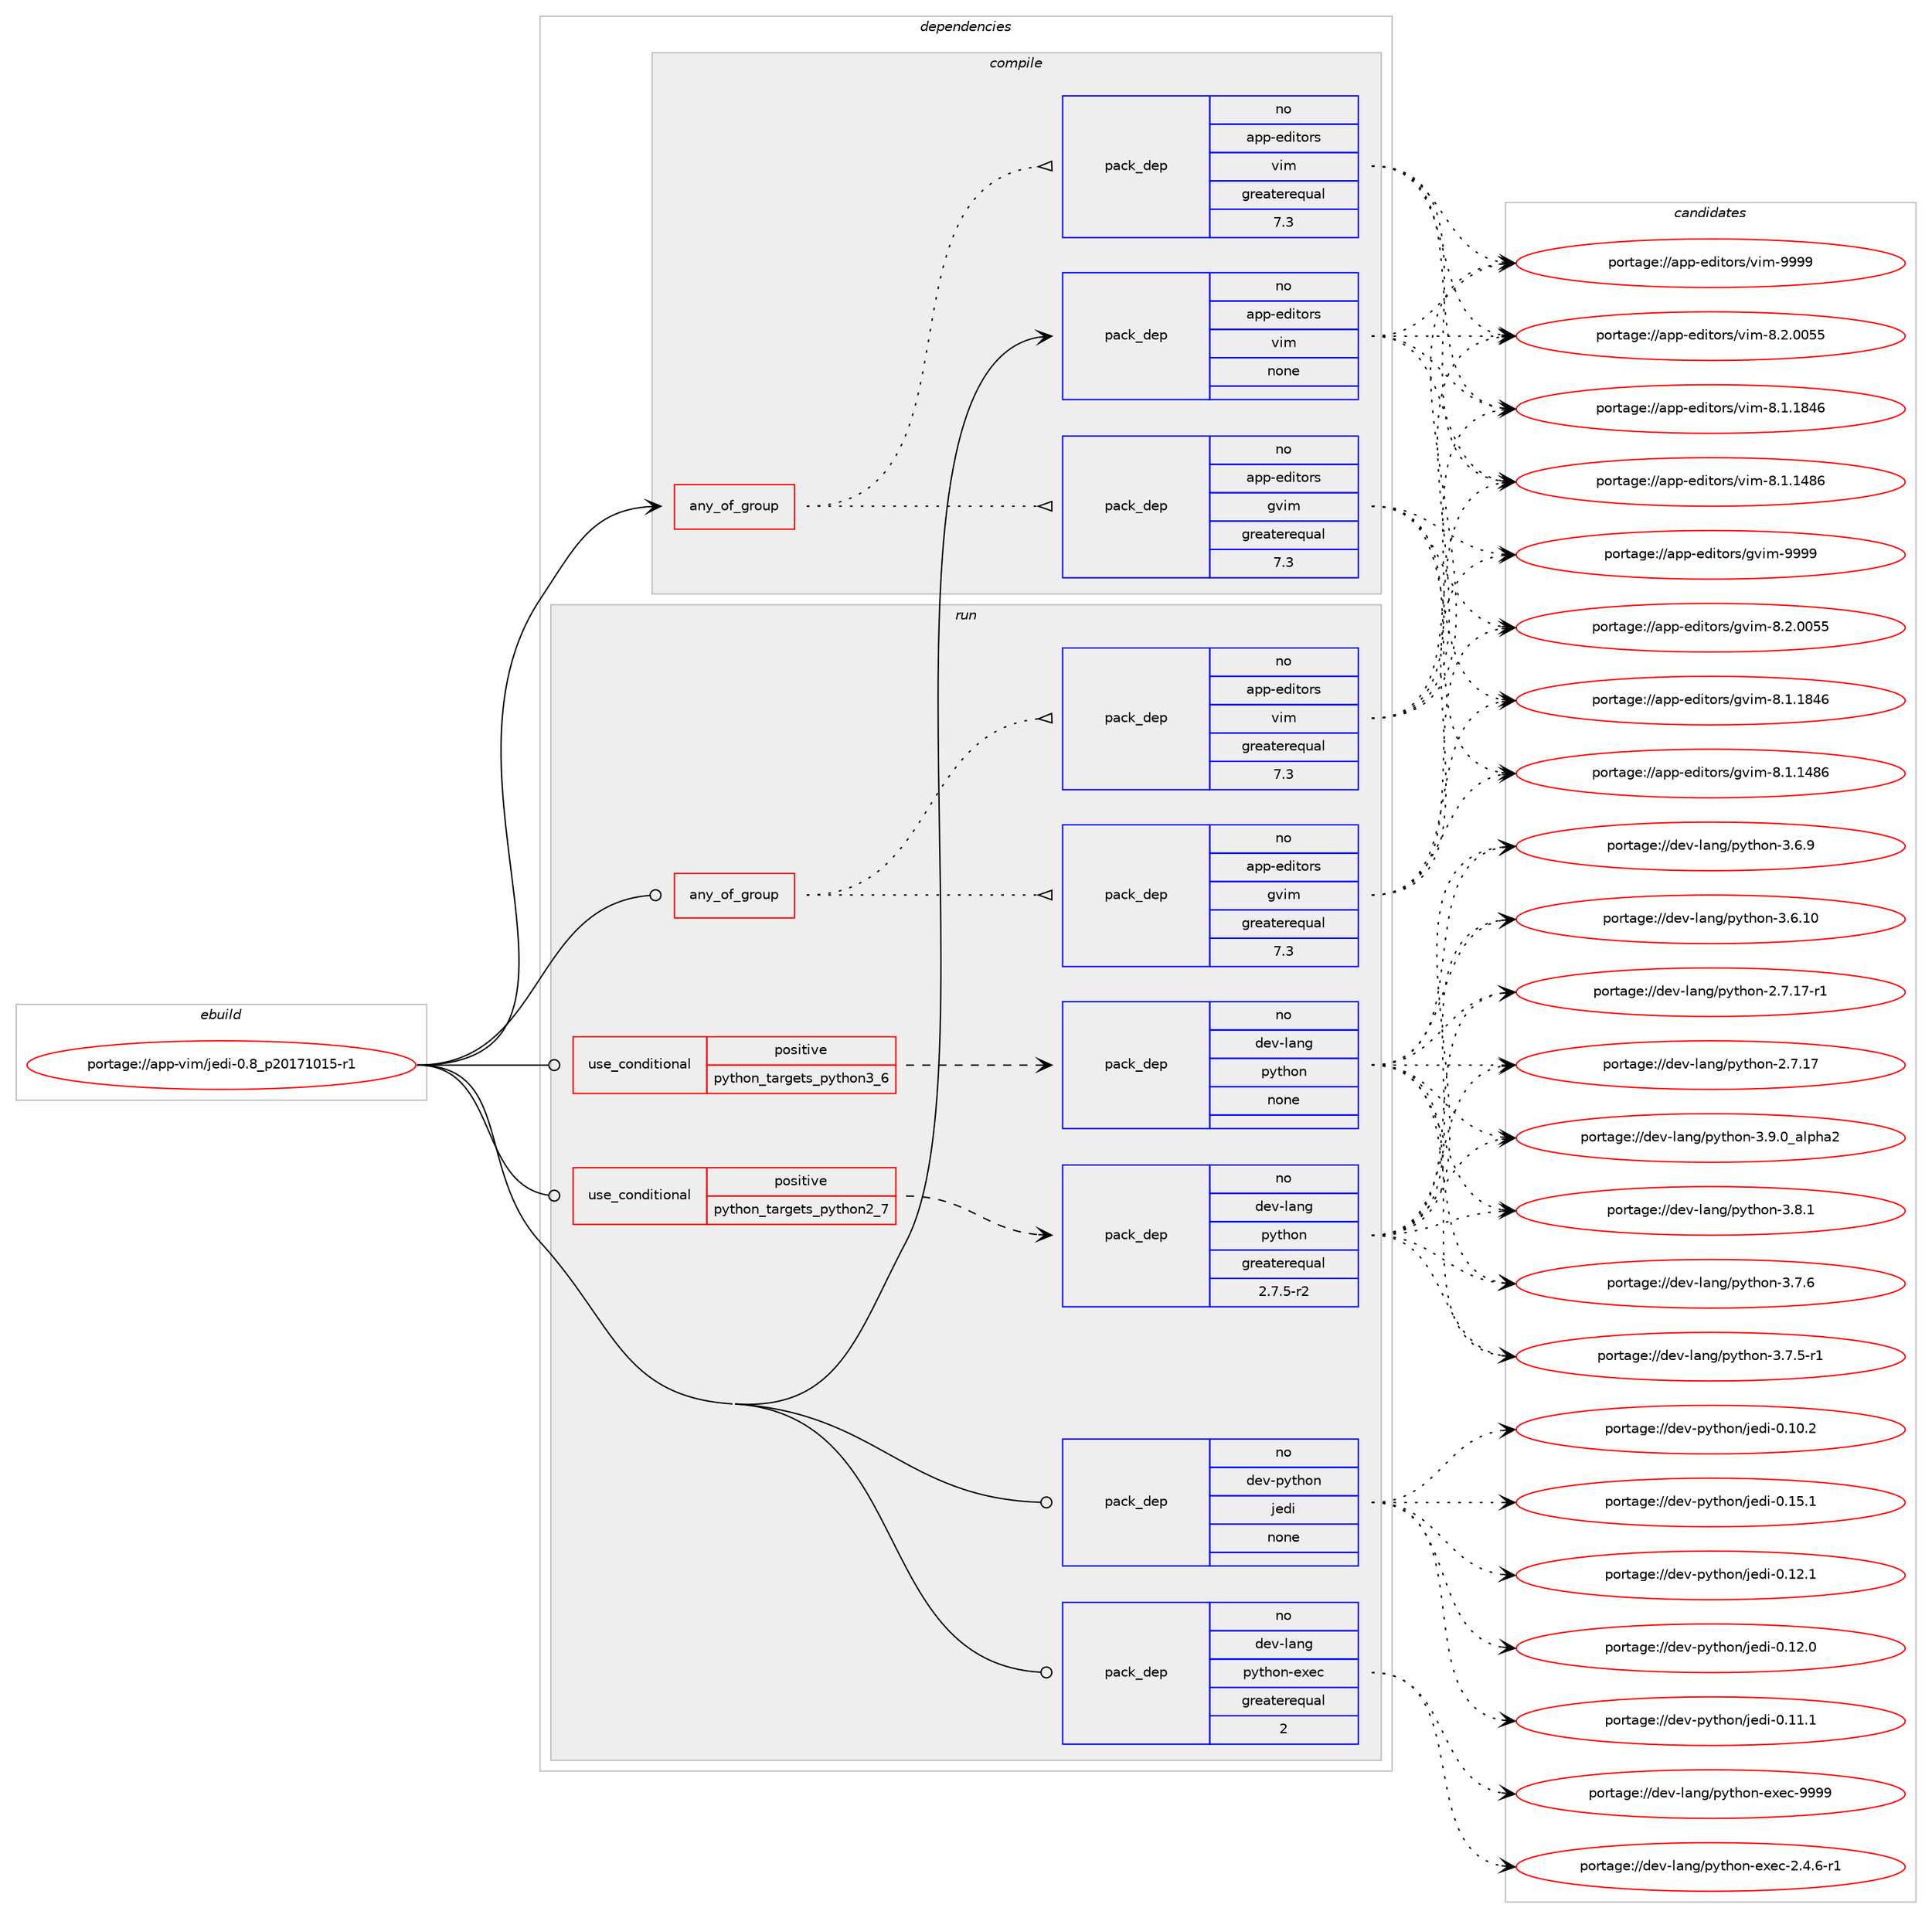 digraph prolog {

# *************
# Graph options
# *************

newrank=true;
concentrate=true;
compound=true;
graph [rankdir=LR,fontname=Helvetica,fontsize=10,ranksep=1.5];#, ranksep=2.5, nodesep=0.2];
edge  [arrowhead=vee];
node  [fontname=Helvetica,fontsize=10];

# **********
# The ebuild
# **********

subgraph cluster_leftcol {
color=gray;
label=<<i>ebuild</i>>;
id [label="portage://app-vim/jedi-0.8_p20171015-r1", color=red, width=4, href="../app-vim/jedi-0.8_p20171015-r1.svg"];
}

# ****************
# The dependencies
# ****************

subgraph cluster_midcol {
color=gray;
label=<<i>dependencies</i>>;
subgraph cluster_compile {
fillcolor="#eeeeee";
style=filled;
label=<<i>compile</i>>;
subgraph any7393 {
dependency589806 [label=<<TABLE BORDER="0" CELLBORDER="1" CELLSPACING="0" CELLPADDING="4"><TR><TD CELLPADDING="10">any_of_group</TD></TR></TABLE>>, shape=none, color=red];subgraph pack442982 {
dependency589807 [label=<<TABLE BORDER="0" CELLBORDER="1" CELLSPACING="0" CELLPADDING="4" WIDTH="220"><TR><TD ROWSPAN="6" CELLPADDING="30">pack_dep</TD></TR><TR><TD WIDTH="110">no</TD></TR><TR><TD>app-editors</TD></TR><TR><TD>vim</TD></TR><TR><TD>greaterequal</TD></TR><TR><TD>7.3</TD></TR></TABLE>>, shape=none, color=blue];
}
dependency589806:e -> dependency589807:w [weight=20,style="dotted",arrowhead="oinv"];
subgraph pack442983 {
dependency589808 [label=<<TABLE BORDER="0" CELLBORDER="1" CELLSPACING="0" CELLPADDING="4" WIDTH="220"><TR><TD ROWSPAN="6" CELLPADDING="30">pack_dep</TD></TR><TR><TD WIDTH="110">no</TD></TR><TR><TD>app-editors</TD></TR><TR><TD>gvim</TD></TR><TR><TD>greaterequal</TD></TR><TR><TD>7.3</TD></TR></TABLE>>, shape=none, color=blue];
}
dependency589806:e -> dependency589808:w [weight=20,style="dotted",arrowhead="oinv"];
}
id:e -> dependency589806:w [weight=20,style="solid",arrowhead="vee"];
subgraph pack442984 {
dependency589809 [label=<<TABLE BORDER="0" CELLBORDER="1" CELLSPACING="0" CELLPADDING="4" WIDTH="220"><TR><TD ROWSPAN="6" CELLPADDING="30">pack_dep</TD></TR><TR><TD WIDTH="110">no</TD></TR><TR><TD>app-editors</TD></TR><TR><TD>vim</TD></TR><TR><TD>none</TD></TR><TR><TD></TD></TR></TABLE>>, shape=none, color=blue];
}
id:e -> dependency589809:w [weight=20,style="solid",arrowhead="vee"];
}
subgraph cluster_compileandrun {
fillcolor="#eeeeee";
style=filled;
label=<<i>compile and run</i>>;
}
subgraph cluster_run {
fillcolor="#eeeeee";
style=filled;
label=<<i>run</i>>;
subgraph any7394 {
dependency589810 [label=<<TABLE BORDER="0" CELLBORDER="1" CELLSPACING="0" CELLPADDING="4"><TR><TD CELLPADDING="10">any_of_group</TD></TR></TABLE>>, shape=none, color=red];subgraph pack442985 {
dependency589811 [label=<<TABLE BORDER="0" CELLBORDER="1" CELLSPACING="0" CELLPADDING="4" WIDTH="220"><TR><TD ROWSPAN="6" CELLPADDING="30">pack_dep</TD></TR><TR><TD WIDTH="110">no</TD></TR><TR><TD>app-editors</TD></TR><TR><TD>vim</TD></TR><TR><TD>greaterequal</TD></TR><TR><TD>7.3</TD></TR></TABLE>>, shape=none, color=blue];
}
dependency589810:e -> dependency589811:w [weight=20,style="dotted",arrowhead="oinv"];
subgraph pack442986 {
dependency589812 [label=<<TABLE BORDER="0" CELLBORDER="1" CELLSPACING="0" CELLPADDING="4" WIDTH="220"><TR><TD ROWSPAN="6" CELLPADDING="30">pack_dep</TD></TR><TR><TD WIDTH="110">no</TD></TR><TR><TD>app-editors</TD></TR><TR><TD>gvim</TD></TR><TR><TD>greaterequal</TD></TR><TR><TD>7.3</TD></TR></TABLE>>, shape=none, color=blue];
}
dependency589810:e -> dependency589812:w [weight=20,style="dotted",arrowhead="oinv"];
}
id:e -> dependency589810:w [weight=20,style="solid",arrowhead="odot"];
subgraph cond139170 {
dependency589813 [label=<<TABLE BORDER="0" CELLBORDER="1" CELLSPACING="0" CELLPADDING="4"><TR><TD ROWSPAN="3" CELLPADDING="10">use_conditional</TD></TR><TR><TD>positive</TD></TR><TR><TD>python_targets_python2_7</TD></TR></TABLE>>, shape=none, color=red];
subgraph pack442987 {
dependency589814 [label=<<TABLE BORDER="0" CELLBORDER="1" CELLSPACING="0" CELLPADDING="4" WIDTH="220"><TR><TD ROWSPAN="6" CELLPADDING="30">pack_dep</TD></TR><TR><TD WIDTH="110">no</TD></TR><TR><TD>dev-lang</TD></TR><TR><TD>python</TD></TR><TR><TD>greaterequal</TD></TR><TR><TD>2.7.5-r2</TD></TR></TABLE>>, shape=none, color=blue];
}
dependency589813:e -> dependency589814:w [weight=20,style="dashed",arrowhead="vee"];
}
id:e -> dependency589813:w [weight=20,style="solid",arrowhead="odot"];
subgraph cond139171 {
dependency589815 [label=<<TABLE BORDER="0" CELLBORDER="1" CELLSPACING="0" CELLPADDING="4"><TR><TD ROWSPAN="3" CELLPADDING="10">use_conditional</TD></TR><TR><TD>positive</TD></TR><TR><TD>python_targets_python3_6</TD></TR></TABLE>>, shape=none, color=red];
subgraph pack442988 {
dependency589816 [label=<<TABLE BORDER="0" CELLBORDER="1" CELLSPACING="0" CELLPADDING="4" WIDTH="220"><TR><TD ROWSPAN="6" CELLPADDING="30">pack_dep</TD></TR><TR><TD WIDTH="110">no</TD></TR><TR><TD>dev-lang</TD></TR><TR><TD>python</TD></TR><TR><TD>none</TD></TR><TR><TD></TD></TR></TABLE>>, shape=none, color=blue];
}
dependency589815:e -> dependency589816:w [weight=20,style="dashed",arrowhead="vee"];
}
id:e -> dependency589815:w [weight=20,style="solid",arrowhead="odot"];
subgraph pack442989 {
dependency589817 [label=<<TABLE BORDER="0" CELLBORDER="1" CELLSPACING="0" CELLPADDING="4" WIDTH="220"><TR><TD ROWSPAN="6" CELLPADDING="30">pack_dep</TD></TR><TR><TD WIDTH="110">no</TD></TR><TR><TD>dev-lang</TD></TR><TR><TD>python-exec</TD></TR><TR><TD>greaterequal</TD></TR><TR><TD>2</TD></TR></TABLE>>, shape=none, color=blue];
}
id:e -> dependency589817:w [weight=20,style="solid",arrowhead="odot"];
subgraph pack442990 {
dependency589818 [label=<<TABLE BORDER="0" CELLBORDER="1" CELLSPACING="0" CELLPADDING="4" WIDTH="220"><TR><TD ROWSPAN="6" CELLPADDING="30">pack_dep</TD></TR><TR><TD WIDTH="110">no</TD></TR><TR><TD>dev-python</TD></TR><TR><TD>jedi</TD></TR><TR><TD>none</TD></TR><TR><TD></TD></TR></TABLE>>, shape=none, color=blue];
}
id:e -> dependency589818:w [weight=20,style="solid",arrowhead="odot"];
}
}

# **************
# The candidates
# **************

subgraph cluster_choices {
rank=same;
color=gray;
label=<<i>candidates</i>>;

subgraph choice442982 {
color=black;
nodesep=1;
choice9711211245101100105116111114115471181051094557575757 [label="portage://app-editors/vim-9999", color=red, width=4,href="../app-editors/vim-9999.svg"];
choice971121124510110010511611111411547118105109455646504648485353 [label="portage://app-editors/vim-8.2.0055", color=red, width=4,href="../app-editors/vim-8.2.0055.svg"];
choice971121124510110010511611111411547118105109455646494649565254 [label="portage://app-editors/vim-8.1.1846", color=red, width=4,href="../app-editors/vim-8.1.1846.svg"];
choice971121124510110010511611111411547118105109455646494649525654 [label="portage://app-editors/vim-8.1.1486", color=red, width=4,href="../app-editors/vim-8.1.1486.svg"];
dependency589807:e -> choice9711211245101100105116111114115471181051094557575757:w [style=dotted,weight="100"];
dependency589807:e -> choice971121124510110010511611111411547118105109455646504648485353:w [style=dotted,weight="100"];
dependency589807:e -> choice971121124510110010511611111411547118105109455646494649565254:w [style=dotted,weight="100"];
dependency589807:e -> choice971121124510110010511611111411547118105109455646494649525654:w [style=dotted,weight="100"];
}
subgraph choice442983 {
color=black;
nodesep=1;
choice9711211245101100105116111114115471031181051094557575757 [label="portage://app-editors/gvim-9999", color=red, width=4,href="../app-editors/gvim-9999.svg"];
choice971121124510110010511611111411547103118105109455646504648485353 [label="portage://app-editors/gvim-8.2.0055", color=red, width=4,href="../app-editors/gvim-8.2.0055.svg"];
choice971121124510110010511611111411547103118105109455646494649565254 [label="portage://app-editors/gvim-8.1.1846", color=red, width=4,href="../app-editors/gvim-8.1.1846.svg"];
choice971121124510110010511611111411547103118105109455646494649525654 [label="portage://app-editors/gvim-8.1.1486", color=red, width=4,href="../app-editors/gvim-8.1.1486.svg"];
dependency589808:e -> choice9711211245101100105116111114115471031181051094557575757:w [style=dotted,weight="100"];
dependency589808:e -> choice971121124510110010511611111411547103118105109455646504648485353:w [style=dotted,weight="100"];
dependency589808:e -> choice971121124510110010511611111411547103118105109455646494649565254:w [style=dotted,weight="100"];
dependency589808:e -> choice971121124510110010511611111411547103118105109455646494649525654:w [style=dotted,weight="100"];
}
subgraph choice442984 {
color=black;
nodesep=1;
choice9711211245101100105116111114115471181051094557575757 [label="portage://app-editors/vim-9999", color=red, width=4,href="../app-editors/vim-9999.svg"];
choice971121124510110010511611111411547118105109455646504648485353 [label="portage://app-editors/vim-8.2.0055", color=red, width=4,href="../app-editors/vim-8.2.0055.svg"];
choice971121124510110010511611111411547118105109455646494649565254 [label="portage://app-editors/vim-8.1.1846", color=red, width=4,href="../app-editors/vim-8.1.1846.svg"];
choice971121124510110010511611111411547118105109455646494649525654 [label="portage://app-editors/vim-8.1.1486", color=red, width=4,href="../app-editors/vim-8.1.1486.svg"];
dependency589809:e -> choice9711211245101100105116111114115471181051094557575757:w [style=dotted,weight="100"];
dependency589809:e -> choice971121124510110010511611111411547118105109455646504648485353:w [style=dotted,weight="100"];
dependency589809:e -> choice971121124510110010511611111411547118105109455646494649565254:w [style=dotted,weight="100"];
dependency589809:e -> choice971121124510110010511611111411547118105109455646494649525654:w [style=dotted,weight="100"];
}
subgraph choice442985 {
color=black;
nodesep=1;
choice9711211245101100105116111114115471181051094557575757 [label="portage://app-editors/vim-9999", color=red, width=4,href="../app-editors/vim-9999.svg"];
choice971121124510110010511611111411547118105109455646504648485353 [label="portage://app-editors/vim-8.2.0055", color=red, width=4,href="../app-editors/vim-8.2.0055.svg"];
choice971121124510110010511611111411547118105109455646494649565254 [label="portage://app-editors/vim-8.1.1846", color=red, width=4,href="../app-editors/vim-8.1.1846.svg"];
choice971121124510110010511611111411547118105109455646494649525654 [label="portage://app-editors/vim-8.1.1486", color=red, width=4,href="../app-editors/vim-8.1.1486.svg"];
dependency589811:e -> choice9711211245101100105116111114115471181051094557575757:w [style=dotted,weight="100"];
dependency589811:e -> choice971121124510110010511611111411547118105109455646504648485353:w [style=dotted,weight="100"];
dependency589811:e -> choice971121124510110010511611111411547118105109455646494649565254:w [style=dotted,weight="100"];
dependency589811:e -> choice971121124510110010511611111411547118105109455646494649525654:w [style=dotted,weight="100"];
}
subgraph choice442986 {
color=black;
nodesep=1;
choice9711211245101100105116111114115471031181051094557575757 [label="portage://app-editors/gvim-9999", color=red, width=4,href="../app-editors/gvim-9999.svg"];
choice971121124510110010511611111411547103118105109455646504648485353 [label="portage://app-editors/gvim-8.2.0055", color=red, width=4,href="../app-editors/gvim-8.2.0055.svg"];
choice971121124510110010511611111411547103118105109455646494649565254 [label="portage://app-editors/gvim-8.1.1846", color=red, width=4,href="../app-editors/gvim-8.1.1846.svg"];
choice971121124510110010511611111411547103118105109455646494649525654 [label="portage://app-editors/gvim-8.1.1486", color=red, width=4,href="../app-editors/gvim-8.1.1486.svg"];
dependency589812:e -> choice9711211245101100105116111114115471031181051094557575757:w [style=dotted,weight="100"];
dependency589812:e -> choice971121124510110010511611111411547103118105109455646504648485353:w [style=dotted,weight="100"];
dependency589812:e -> choice971121124510110010511611111411547103118105109455646494649565254:w [style=dotted,weight="100"];
dependency589812:e -> choice971121124510110010511611111411547103118105109455646494649525654:w [style=dotted,weight="100"];
}
subgraph choice442987 {
color=black;
nodesep=1;
choice10010111845108971101034711212111610411111045514657464895971081121049750 [label="portage://dev-lang/python-3.9.0_alpha2", color=red, width=4,href="../dev-lang/python-3.9.0_alpha2.svg"];
choice100101118451089711010347112121116104111110455146564649 [label="portage://dev-lang/python-3.8.1", color=red, width=4,href="../dev-lang/python-3.8.1.svg"];
choice100101118451089711010347112121116104111110455146554654 [label="portage://dev-lang/python-3.7.6", color=red, width=4,href="../dev-lang/python-3.7.6.svg"];
choice1001011184510897110103471121211161041111104551465546534511449 [label="portage://dev-lang/python-3.7.5-r1", color=red, width=4,href="../dev-lang/python-3.7.5-r1.svg"];
choice100101118451089711010347112121116104111110455146544657 [label="portage://dev-lang/python-3.6.9", color=red, width=4,href="../dev-lang/python-3.6.9.svg"];
choice10010111845108971101034711212111610411111045514654464948 [label="portage://dev-lang/python-3.6.10", color=red, width=4,href="../dev-lang/python-3.6.10.svg"];
choice100101118451089711010347112121116104111110455046554649554511449 [label="portage://dev-lang/python-2.7.17-r1", color=red, width=4,href="../dev-lang/python-2.7.17-r1.svg"];
choice10010111845108971101034711212111610411111045504655464955 [label="portage://dev-lang/python-2.7.17", color=red, width=4,href="../dev-lang/python-2.7.17.svg"];
dependency589814:e -> choice10010111845108971101034711212111610411111045514657464895971081121049750:w [style=dotted,weight="100"];
dependency589814:e -> choice100101118451089711010347112121116104111110455146564649:w [style=dotted,weight="100"];
dependency589814:e -> choice100101118451089711010347112121116104111110455146554654:w [style=dotted,weight="100"];
dependency589814:e -> choice1001011184510897110103471121211161041111104551465546534511449:w [style=dotted,weight="100"];
dependency589814:e -> choice100101118451089711010347112121116104111110455146544657:w [style=dotted,weight="100"];
dependency589814:e -> choice10010111845108971101034711212111610411111045514654464948:w [style=dotted,weight="100"];
dependency589814:e -> choice100101118451089711010347112121116104111110455046554649554511449:w [style=dotted,weight="100"];
dependency589814:e -> choice10010111845108971101034711212111610411111045504655464955:w [style=dotted,weight="100"];
}
subgraph choice442988 {
color=black;
nodesep=1;
choice10010111845108971101034711212111610411111045514657464895971081121049750 [label="portage://dev-lang/python-3.9.0_alpha2", color=red, width=4,href="../dev-lang/python-3.9.0_alpha2.svg"];
choice100101118451089711010347112121116104111110455146564649 [label="portage://dev-lang/python-3.8.1", color=red, width=4,href="../dev-lang/python-3.8.1.svg"];
choice100101118451089711010347112121116104111110455146554654 [label="portage://dev-lang/python-3.7.6", color=red, width=4,href="../dev-lang/python-3.7.6.svg"];
choice1001011184510897110103471121211161041111104551465546534511449 [label="portage://dev-lang/python-3.7.5-r1", color=red, width=4,href="../dev-lang/python-3.7.5-r1.svg"];
choice100101118451089711010347112121116104111110455146544657 [label="portage://dev-lang/python-3.6.9", color=red, width=4,href="../dev-lang/python-3.6.9.svg"];
choice10010111845108971101034711212111610411111045514654464948 [label="portage://dev-lang/python-3.6.10", color=red, width=4,href="../dev-lang/python-3.6.10.svg"];
choice100101118451089711010347112121116104111110455046554649554511449 [label="portage://dev-lang/python-2.7.17-r1", color=red, width=4,href="../dev-lang/python-2.7.17-r1.svg"];
choice10010111845108971101034711212111610411111045504655464955 [label="portage://dev-lang/python-2.7.17", color=red, width=4,href="../dev-lang/python-2.7.17.svg"];
dependency589816:e -> choice10010111845108971101034711212111610411111045514657464895971081121049750:w [style=dotted,weight="100"];
dependency589816:e -> choice100101118451089711010347112121116104111110455146564649:w [style=dotted,weight="100"];
dependency589816:e -> choice100101118451089711010347112121116104111110455146554654:w [style=dotted,weight="100"];
dependency589816:e -> choice1001011184510897110103471121211161041111104551465546534511449:w [style=dotted,weight="100"];
dependency589816:e -> choice100101118451089711010347112121116104111110455146544657:w [style=dotted,weight="100"];
dependency589816:e -> choice10010111845108971101034711212111610411111045514654464948:w [style=dotted,weight="100"];
dependency589816:e -> choice100101118451089711010347112121116104111110455046554649554511449:w [style=dotted,weight="100"];
dependency589816:e -> choice10010111845108971101034711212111610411111045504655464955:w [style=dotted,weight="100"];
}
subgraph choice442989 {
color=black;
nodesep=1;
choice10010111845108971101034711212111610411111045101120101994557575757 [label="portage://dev-lang/python-exec-9999", color=red, width=4,href="../dev-lang/python-exec-9999.svg"];
choice10010111845108971101034711212111610411111045101120101994550465246544511449 [label="portage://dev-lang/python-exec-2.4.6-r1", color=red, width=4,href="../dev-lang/python-exec-2.4.6-r1.svg"];
dependency589817:e -> choice10010111845108971101034711212111610411111045101120101994557575757:w [style=dotted,weight="100"];
dependency589817:e -> choice10010111845108971101034711212111610411111045101120101994550465246544511449:w [style=dotted,weight="100"];
}
subgraph choice442990 {
color=black;
nodesep=1;
choice100101118451121211161041111104710610110010545484649534649 [label="portage://dev-python/jedi-0.15.1", color=red, width=4,href="../dev-python/jedi-0.15.1.svg"];
choice100101118451121211161041111104710610110010545484649504649 [label="portage://dev-python/jedi-0.12.1", color=red, width=4,href="../dev-python/jedi-0.12.1.svg"];
choice100101118451121211161041111104710610110010545484649504648 [label="portage://dev-python/jedi-0.12.0", color=red, width=4,href="../dev-python/jedi-0.12.0.svg"];
choice100101118451121211161041111104710610110010545484649494649 [label="portage://dev-python/jedi-0.11.1", color=red, width=4,href="../dev-python/jedi-0.11.1.svg"];
choice100101118451121211161041111104710610110010545484649484650 [label="portage://dev-python/jedi-0.10.2", color=red, width=4,href="../dev-python/jedi-0.10.2.svg"];
dependency589818:e -> choice100101118451121211161041111104710610110010545484649534649:w [style=dotted,weight="100"];
dependency589818:e -> choice100101118451121211161041111104710610110010545484649504649:w [style=dotted,weight="100"];
dependency589818:e -> choice100101118451121211161041111104710610110010545484649504648:w [style=dotted,weight="100"];
dependency589818:e -> choice100101118451121211161041111104710610110010545484649494649:w [style=dotted,weight="100"];
dependency589818:e -> choice100101118451121211161041111104710610110010545484649484650:w [style=dotted,weight="100"];
}
}

}
